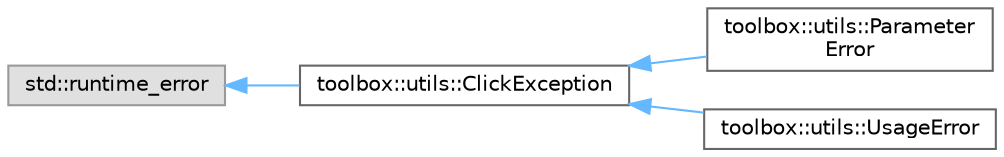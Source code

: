 digraph "Graphical Class Hierarchy"
{
 // LATEX_PDF_SIZE
  bgcolor="transparent";
  edge [fontname=Helvetica,fontsize=10,labelfontname=Helvetica,labelfontsize=10];
  node [fontname=Helvetica,fontsize=10,shape=box,height=0.2,width=0.4];
  rankdir="LR";
  Node0 [id="Node000000",label="std::runtime_error",height=0.2,width=0.4,color="grey60", fillcolor="#E0E0E0", style="filled",tooltip=" "];
  Node0 -> Node1 [id="edge34_Node000000_Node000001",dir="back",color="steelblue1",style="solid",tooltip=" "];
  Node1 [id="Node000001",label="toolbox::utils::ClickException",height=0.2,width=0.4,color="grey40", fillcolor="white", style="filled",URL="$classtoolbox_1_1utils_1_1_click_exception.html",tooltip=" "];
  Node1 -> Node2 [id="edge35_Node000001_Node000002",dir="back",color="steelblue1",style="solid",tooltip=" "];
  Node2 [id="Node000002",label="toolbox::utils::Parameter\lError",height=0.2,width=0.4,color="grey40", fillcolor="white", style="filled",URL="$classtoolbox_1_1utils_1_1_parameter_error.html",tooltip=" "];
  Node1 -> Node3 [id="edge36_Node000001_Node000003",dir="back",color="steelblue1",style="solid",tooltip=" "];
  Node3 [id="Node000003",label="toolbox::utils::UsageError",height=0.2,width=0.4,color="grey40", fillcolor="white", style="filled",URL="$classtoolbox_1_1utils_1_1_usage_error.html",tooltip=" "];
}
